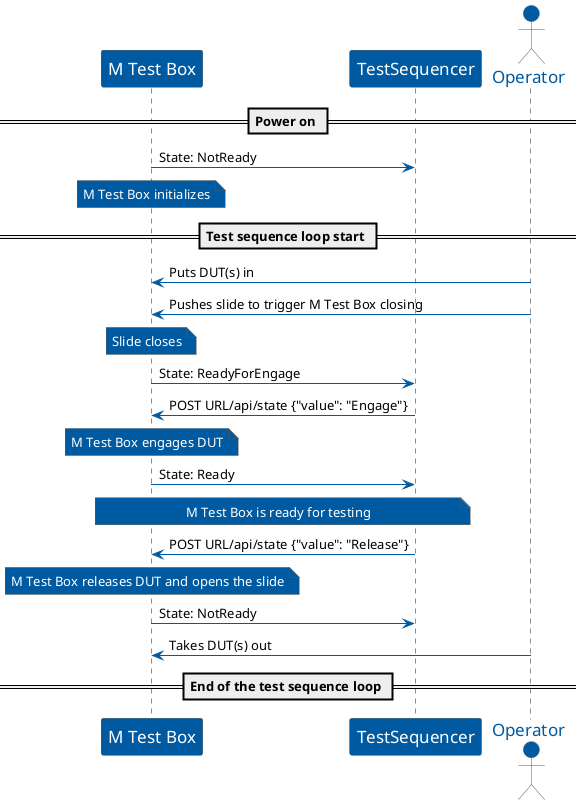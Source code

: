 
@startuml

skinparam noteBorderColor #5a5a5a
skinparam noteBackgroundColor #005aa1
skinparam noteFontColor white


skinparam sequence {
  ArrowColor #005aa1
  ParticipantBackgroundColor #005aa1
  ParticipantFontName Apex
  ParticipantFontSize 17
  ParticipantFontColor White
  ParticipantBorderColor #5a5a5a

  ActorBorderColor #5a5a5a
  ActorBackgroundColor #005aa1
  ActorFontColor #005aa1
  ActorFontSize 17
  ActorFontName Apex


}


participant "M Test Box"
participant TestSequencer
actor Operator

== Power on ==

"M Test Box" -> TestSequencer: State: NotReady

note over "M Test Box": M Test Box initializes


== Test sequence loop start ==

Operator -> "M Test Box": Puts DUT(s) in

Operator -> "M Test Box": Pushes slide to trigger M Test Box closing

note over "M Test Box": Slide closes

"M Test Box" -> TestSequencer: State: ReadyForEngage

TestSequencer -> "M Test Box": POST URL/api/state {"value": "Engage"}

note over "M Test Box": M Test Box engages DUT

"M Test Box" -> TestSequencer: State: Ready

note over TestSequencer, "M Test Box": M Test Box is ready for testing

TestSequencer -> "M Test Box": POST URL/api/state {"value": "Release"}

note over "M Test Box": M Test Box releases DUT and opens the slide

"M Test Box" -> TestSequencer: State: NotReady

Operator -> "M Test Box": Takes DUT(s) out

== End of the test sequence loop ==

@enduml

